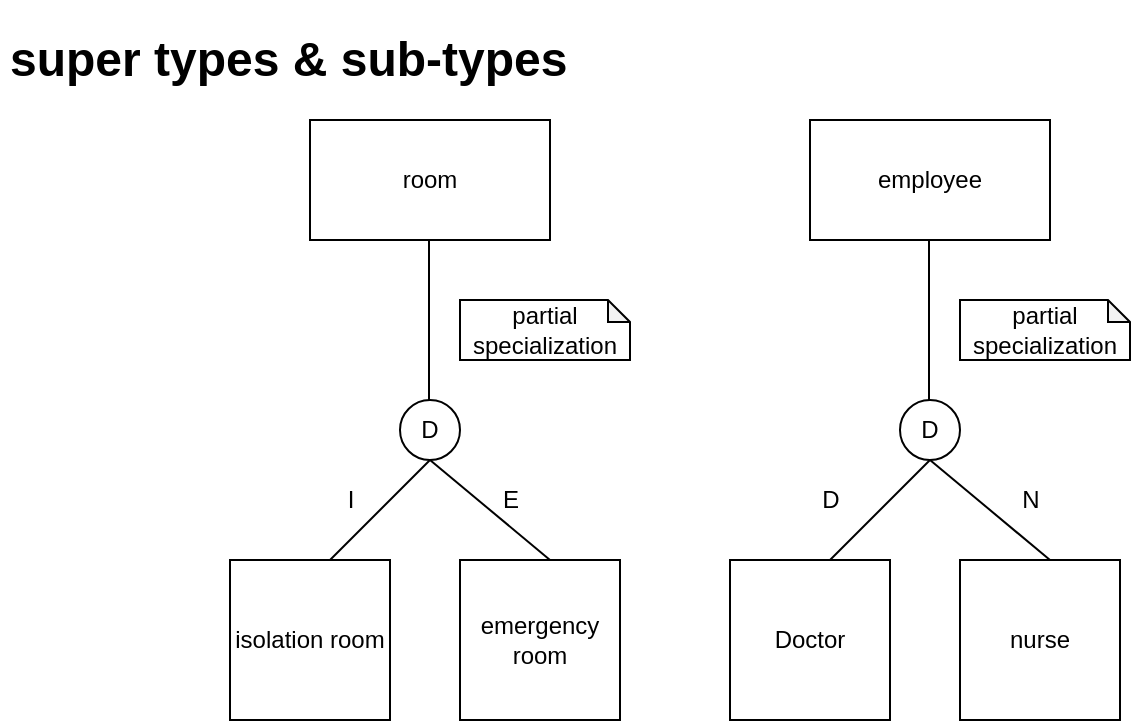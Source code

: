 <mxfile version="20.6.0" type="github">
  <diagram id="qGctBJOEC1ccR6rB4i27" name="Page-1">
    <mxGraphModel dx="782" dy="392" grid="1" gridSize="10" guides="1" tooltips="1" connect="1" arrows="1" fold="1" page="1" pageScale="1" pageWidth="850" pageHeight="1100" math="0" shadow="0">
      <root>
        <mxCell id="0" />
        <mxCell id="1" parent="0" />
        <mxCell id="N1vpy0suVN5HZIlZifo7-14" value="room " style="rounded=0;whiteSpace=wrap;html=1;" vertex="1" parent="1">
          <mxGeometry x="160" y="130" width="120" height="60" as="geometry" />
        </mxCell>
        <mxCell id="N1vpy0suVN5HZIlZifo7-16" value="" style="endArrow=none;html=1;rounded=0;" edge="1" parent="1">
          <mxGeometry width="50" height="50" relative="1" as="geometry">
            <mxPoint x="219.5" y="270" as="sourcePoint" />
            <mxPoint x="219.5" y="190" as="targetPoint" />
          </mxGeometry>
        </mxCell>
        <mxCell id="N1vpy0suVN5HZIlZifo7-17" value="D" style="ellipse;whiteSpace=wrap;html=1;aspect=fixed;" vertex="1" parent="1">
          <mxGeometry x="205" y="270" width="30" height="30" as="geometry" />
        </mxCell>
        <mxCell id="N1vpy0suVN5HZIlZifo7-18" value="" style="endArrow=none;html=1;rounded=0;" edge="1" parent="1">
          <mxGeometry width="50" height="50" relative="1" as="geometry">
            <mxPoint x="170" y="350" as="sourcePoint" />
            <mxPoint x="220" y="300" as="targetPoint" />
          </mxGeometry>
        </mxCell>
        <mxCell id="N1vpy0suVN5HZIlZifo7-19" value="" style="endArrow=none;html=1;rounded=0;" edge="1" parent="1">
          <mxGeometry width="50" height="50" relative="1" as="geometry">
            <mxPoint x="220" y="300" as="sourcePoint" />
            <mxPoint x="280" y="350" as="targetPoint" />
          </mxGeometry>
        </mxCell>
        <mxCell id="N1vpy0suVN5HZIlZifo7-20" value="isolation room" style="whiteSpace=wrap;html=1;aspect=fixed;" vertex="1" parent="1">
          <mxGeometry x="120" y="350" width="80" height="80" as="geometry" />
        </mxCell>
        <mxCell id="N1vpy0suVN5HZIlZifo7-21" value="emergency room" style="whiteSpace=wrap;html=1;aspect=fixed;" vertex="1" parent="1">
          <mxGeometry x="235" y="350" width="80" height="80" as="geometry" />
        </mxCell>
        <mxCell id="N1vpy0suVN5HZIlZifo7-31" value="employee" style="rounded=0;whiteSpace=wrap;html=1;" vertex="1" parent="1">
          <mxGeometry x="410" y="130" width="120" height="60" as="geometry" />
        </mxCell>
        <mxCell id="N1vpy0suVN5HZIlZifo7-32" value="" style="endArrow=none;html=1;rounded=0;" edge="1" parent="1">
          <mxGeometry width="50" height="50" relative="1" as="geometry">
            <mxPoint x="469.5" y="270" as="sourcePoint" />
            <mxPoint x="469.5" y="190" as="targetPoint" />
          </mxGeometry>
        </mxCell>
        <mxCell id="N1vpy0suVN5HZIlZifo7-33" value="D" style="ellipse;whiteSpace=wrap;html=1;aspect=fixed;" vertex="1" parent="1">
          <mxGeometry x="455" y="270" width="30" height="30" as="geometry" />
        </mxCell>
        <mxCell id="N1vpy0suVN5HZIlZifo7-34" value="" style="endArrow=none;html=1;rounded=0;" edge="1" parent="1">
          <mxGeometry width="50" height="50" relative="1" as="geometry">
            <mxPoint x="420" y="350" as="sourcePoint" />
            <mxPoint x="470" y="300" as="targetPoint" />
          </mxGeometry>
        </mxCell>
        <mxCell id="N1vpy0suVN5HZIlZifo7-35" value="" style="endArrow=none;html=1;rounded=0;" edge="1" parent="1">
          <mxGeometry width="50" height="50" relative="1" as="geometry">
            <mxPoint x="470" y="300" as="sourcePoint" />
            <mxPoint x="530" y="350" as="targetPoint" />
          </mxGeometry>
        </mxCell>
        <mxCell id="N1vpy0suVN5HZIlZifo7-36" value="Doctor" style="whiteSpace=wrap;html=1;aspect=fixed;" vertex="1" parent="1">
          <mxGeometry x="370" y="350" width="80" height="80" as="geometry" />
        </mxCell>
        <mxCell id="N1vpy0suVN5HZIlZifo7-37" value="nurse" style="whiteSpace=wrap;html=1;aspect=fixed;" vertex="1" parent="1">
          <mxGeometry x="485" y="350" width="80" height="80" as="geometry" />
        </mxCell>
        <mxCell id="N1vpy0suVN5HZIlZifo7-38" value="I" style="text;html=1;align=center;verticalAlign=middle;resizable=0;points=[];autosize=1;strokeColor=none;fillColor=none;" vertex="1" parent="1">
          <mxGeometry x="165" y="305" width="30" height="30" as="geometry" />
        </mxCell>
        <mxCell id="N1vpy0suVN5HZIlZifo7-39" value="E" style="text;html=1;align=center;verticalAlign=middle;resizable=0;points=[];autosize=1;strokeColor=none;fillColor=none;" vertex="1" parent="1">
          <mxGeometry x="245" y="305" width="30" height="30" as="geometry" />
        </mxCell>
        <mxCell id="N1vpy0suVN5HZIlZifo7-40" value="D" style="text;html=1;align=center;verticalAlign=middle;resizable=0;points=[];autosize=1;strokeColor=none;fillColor=none;" vertex="1" parent="1">
          <mxGeometry x="405" y="305" width="30" height="30" as="geometry" />
        </mxCell>
        <mxCell id="N1vpy0suVN5HZIlZifo7-41" value="N" style="text;html=1;align=center;verticalAlign=middle;resizable=0;points=[];autosize=1;strokeColor=none;fillColor=none;" vertex="1" parent="1">
          <mxGeometry x="505" y="305" width="30" height="30" as="geometry" />
        </mxCell>
        <mxCell id="N1vpy0suVN5HZIlZifo7-43" value="partial specialization" style="shape=note;whiteSpace=wrap;html=1;backgroundOutline=1;darkOpacity=0.05;size=11;" vertex="1" parent="1">
          <mxGeometry x="235" y="220" width="85" height="30" as="geometry" />
        </mxCell>
        <mxCell id="N1vpy0suVN5HZIlZifo7-45" value="partial specialization" style="shape=note;whiteSpace=wrap;html=1;backgroundOutline=1;darkOpacity=0.05;size=11;" vertex="1" parent="1">
          <mxGeometry x="485" y="220" width="85" height="30" as="geometry" />
        </mxCell>
        <mxCell id="N1vpy0suVN5HZIlZifo7-47" value="&lt;h1&gt;super types &amp;amp; sub-types&amp;nbsp; &lt;br&gt;&lt;/h1&gt;" style="text;html=1;strokeColor=none;fillColor=none;spacing=5;spacingTop=-20;whiteSpace=wrap;overflow=hidden;rounded=0;" vertex="1" parent="1">
          <mxGeometry x="5" y="80" width="310" height="40" as="geometry" />
        </mxCell>
      </root>
    </mxGraphModel>
  </diagram>
</mxfile>
